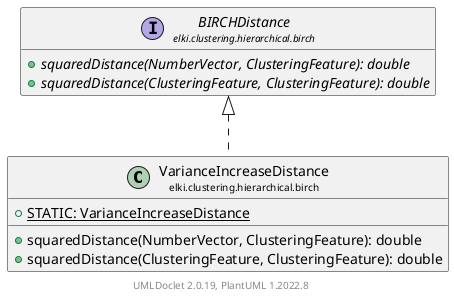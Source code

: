 @startuml
    remove .*\.(Instance|Par|Parameterizer|Factory)$
    set namespaceSeparator none
    hide empty fields
    hide empty methods

    class "<size:14>VarianceIncreaseDistance\n<size:10>elki.clustering.hierarchical.birch" as elki.clustering.hierarchical.birch.VarianceIncreaseDistance [[VarianceIncreaseDistance.html]] {
        {static} +STATIC: VarianceIncreaseDistance
        +squaredDistance(NumberVector, ClusteringFeature): double
        +squaredDistance(ClusteringFeature, ClusteringFeature): double
    }

    interface "<size:14>BIRCHDistance\n<size:10>elki.clustering.hierarchical.birch" as elki.clustering.hierarchical.birch.BIRCHDistance [[BIRCHDistance.html]] {
        {abstract} +squaredDistance(NumberVector, ClusteringFeature): double
        {abstract} +squaredDistance(ClusteringFeature, ClusteringFeature): double
    }
    class "<size:14>VarianceIncreaseDistance.Par\n<size:10>elki.clustering.hierarchical.birch" as elki.clustering.hierarchical.birch.VarianceIncreaseDistance.Par [[VarianceIncreaseDistance.Par.html]]

    elki.clustering.hierarchical.birch.BIRCHDistance <|.. elki.clustering.hierarchical.birch.VarianceIncreaseDistance
    elki.clustering.hierarchical.birch.VarianceIncreaseDistance +-- elki.clustering.hierarchical.birch.VarianceIncreaseDistance.Par

    center footer UMLDoclet 2.0.19, PlantUML 1.2022.8
@enduml
